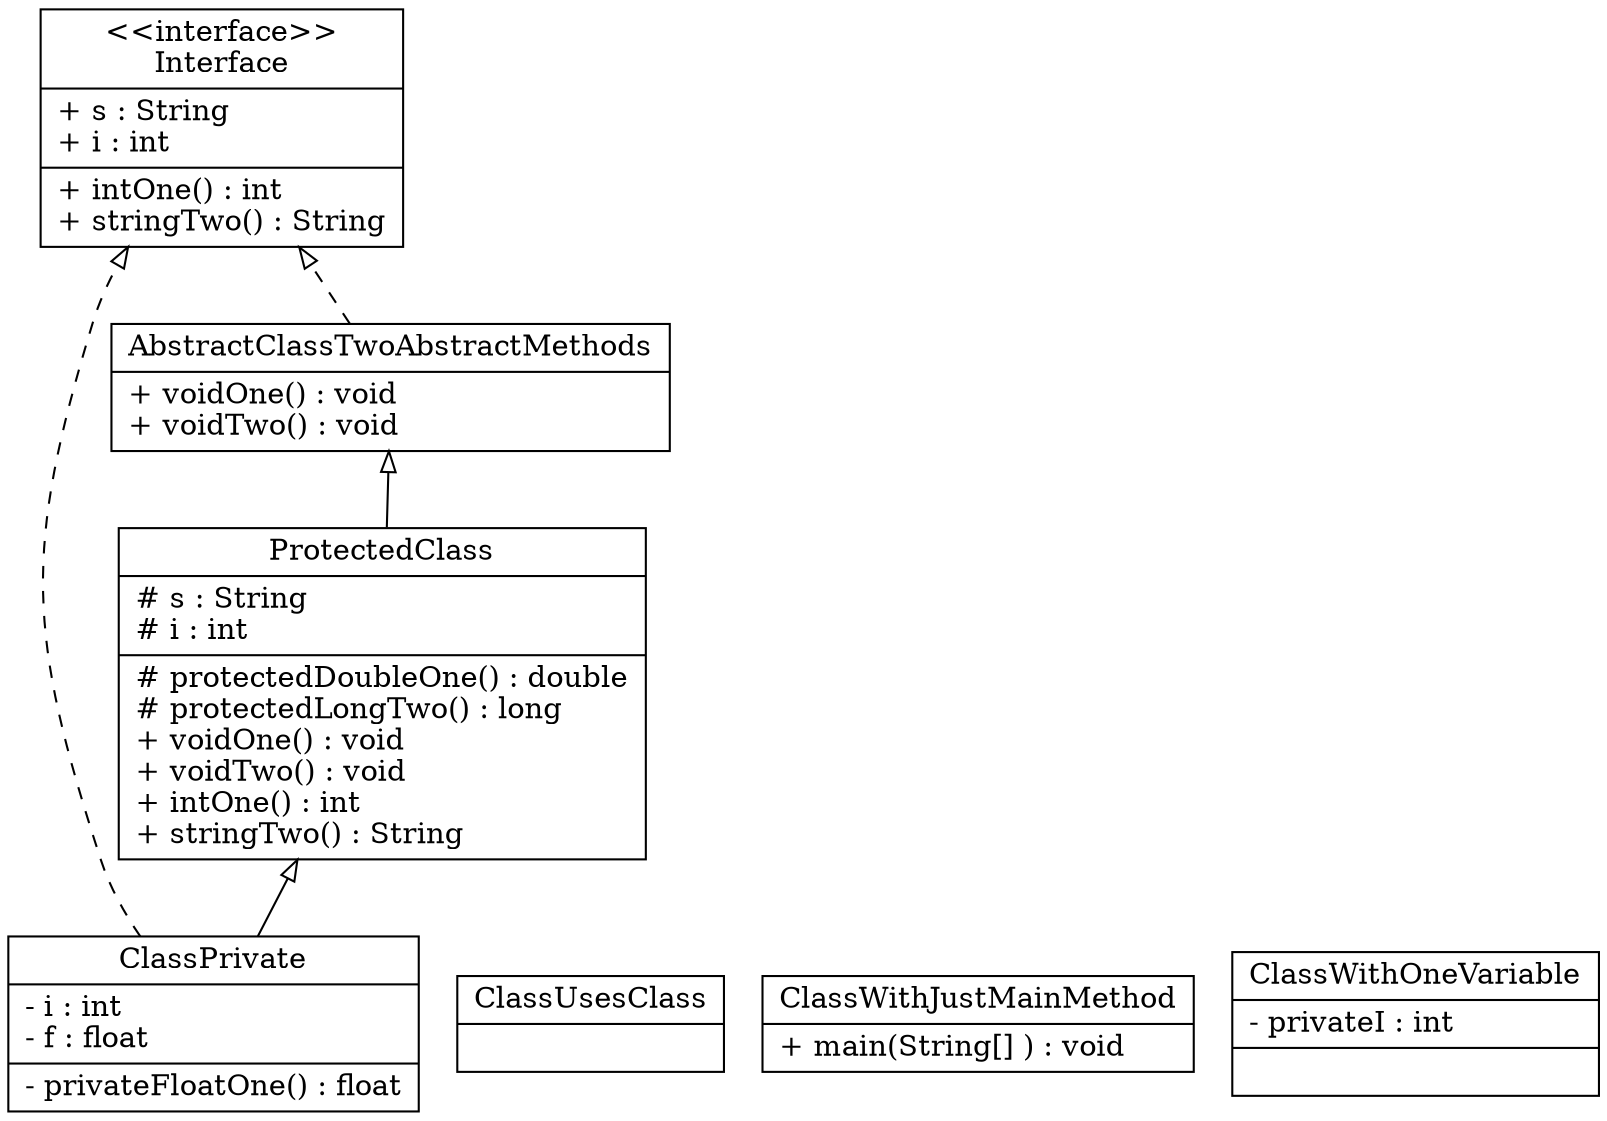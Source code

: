 digraph example { 
rankdir=BT;
AbstractClassTwoAbstractMethods [
shape="record",
label = "{AbstractClassTwoAbstractMethods| + voidOne() : void\l+ voidTwo() : void\l}"
];

ClassPrivate [
shape="record",
label = "{ClassPrivate| - i : int\l- f : float\l|- privateFloatOne() : float\l}"
];

ClassUsesClass [
shape="record",
label = "{ClassUsesClass| }"
];

ClassWithJustMainMethod [
shape="record",
label = "{ClassWithJustMainMethod| + main(String[] ) : void\l}"
];

ClassWithOneVariable [
shape="record",
label = "{ClassWithOneVariable| - privateI : int\l|}"
];

Interface [
shape="record",
label = "{\<\<interface\>\>\nInterface| + s : String\l+ i : int\l|+ intOne() : int\l+ stringTwo() : String\l}"
];

ProtectedClass [
shape="record",
label = "{ProtectedClass| # s : String\l# i : int\l|# protectedDoubleOne() : double\l# protectedLongTwo() : long\l+ voidOne() : void\l+ voidTwo() : void\l+ intOne() : int\l+ stringTwo() : String\l}"
];


AbstractClassTwoAbstractMethods -> Interface [arrowhead="onormal", style="dashed"];
ClassPrivate -> ProtectedClass [arrowhead="onormal"];
ClassPrivate -> Interface [arrowhead="onormal", style="dashed"];
ProtectedClass -> AbstractClassTwoAbstractMethods [arrowhead="onormal"];}